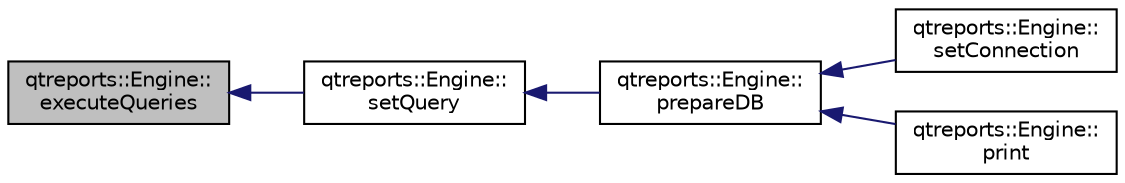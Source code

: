 digraph "qtreports::Engine::executeQueries"
{
 // INTERACTIVE_SVG=YES
  bgcolor="transparent";
  edge [fontname="Helvetica",fontsize="10",labelfontname="Helvetica",labelfontsize="10"];
  node [fontname="Helvetica",fontsize="10",shape=record];
  rankdir="LR";
  Node1 [label="qtreports::Engine::\lexecuteQueries",height=0.2,width=0.4,color="black", fillcolor="grey75", style="filled", fontcolor="black"];
  Node1 -> Node2 [dir="back",color="midnightblue",fontsize="10",style="solid",fontname="Helvetica"];
  Node2 [label="qtreports::Engine::\lsetQuery",height=0.2,width=0.4,color="black",URL="$classqtreports_1_1_engine.html#a0c7bf107b4774cccb70577946d67666c",tooltip="Устанавливает запрос, по которому будут заполнятся поля отчета "];
  Node2 -> Node3 [dir="back",color="midnightblue",fontsize="10",style="solid",fontname="Helvetica"];
  Node3 [label="qtreports::Engine::\lprepareDB",height=0.2,width=0.4,color="black",URL="$classqtreports_1_1_engine.html#a3dda769530e3713bba33c49124ad1ab6"];
  Node3 -> Node4 [dir="back",color="midnightblue",fontsize="10",style="solid",fontname="Helvetica"];
  Node4 [label="qtreports::Engine::\lsetConnection",height=0.2,width=0.4,color="black",URL="$classqtreports_1_1_engine.html#a0615663aaca4ce8e80f654f2380fef64",tooltip="Устанавливает источник данных для отчета из БД "];
  Node3 -> Node5 [dir="back",color="midnightblue",fontsize="10",style="solid",fontname="Helvetica"];
  Node5 [label="qtreports::Engine::\lprint",height=0.2,width=0.4,color="black",URL="$classqtreports_1_1_engine.html#ae80c66a0bc958bf82e023b646e18d55b"];
}
